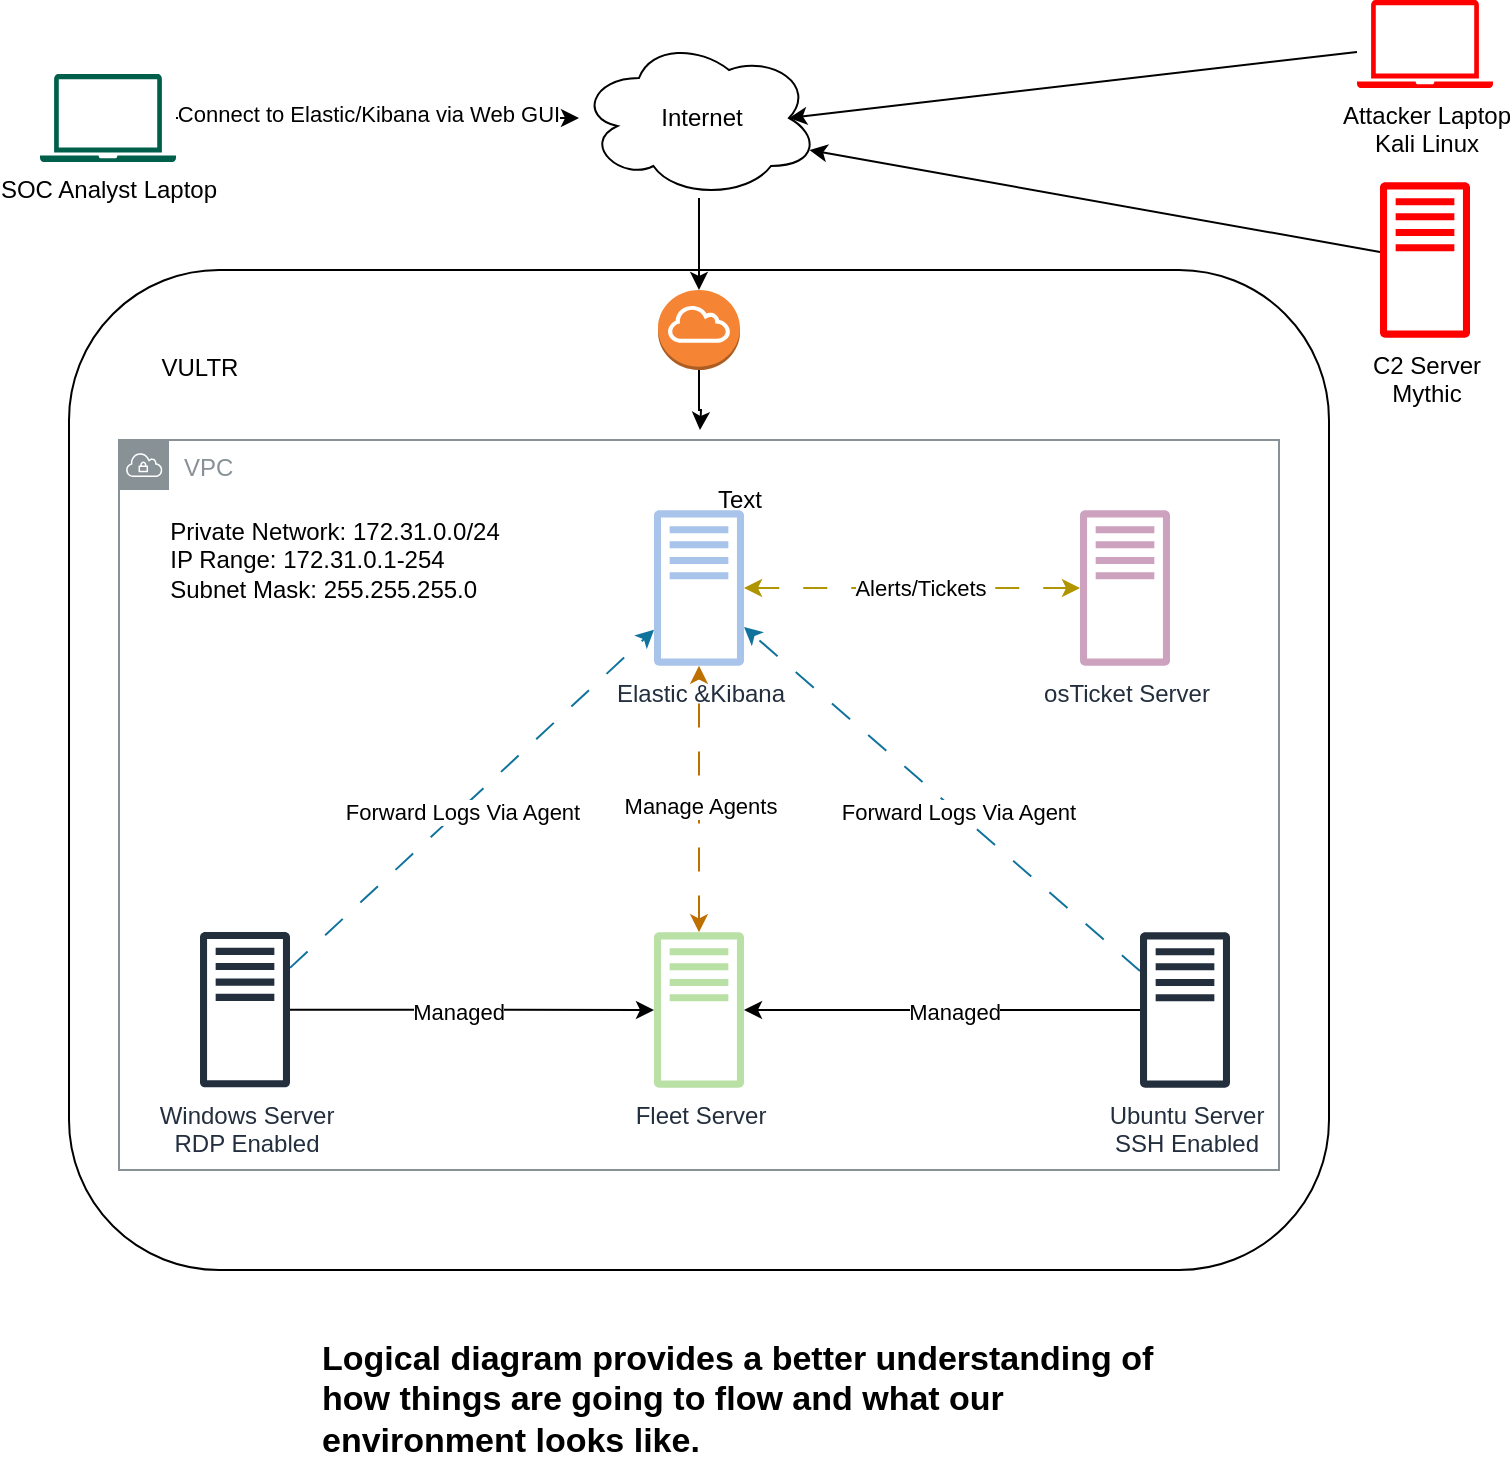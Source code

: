 <mxfile version="24.7.10">
  <diagram name="Page-1" id="LHdrXskJMCQ-rGoqfWj5">
    <mxGraphModel dx="1434" dy="794" grid="0" gridSize="10" guides="1" tooltips="1" connect="1" arrows="1" fold="1" page="1" pageScale="1" pageWidth="850" pageHeight="1100" math="0" shadow="0">
      <root>
        <mxCell id="0" />
        <mxCell id="1" parent="0" />
        <mxCell id="RokHzbXK8KdU9gQBQNfr-11" value="" style="rounded=1;whiteSpace=wrap;html=1;" vertex="1" parent="1">
          <mxGeometry x="84.5" y="180" width="630" height="500" as="geometry" />
        </mxCell>
        <mxCell id="RokHzbXK8KdU9gQBQNfr-13" value="VPC" style="sketch=0;outlineConnect=0;gradientColor=none;html=1;whiteSpace=wrap;fontSize=12;fontStyle=0;shape=mxgraph.aws4.group;grIcon=mxgraph.aws4.group_vpc;strokeColor=#879196;fillColor=none;verticalAlign=top;align=left;spacingLeft=30;fontColor=#879196;dashed=0;" vertex="1" parent="1">
          <mxGeometry x="109.5" y="265" width="580" height="365" as="geometry" />
        </mxCell>
        <mxCell id="RokHzbXK8KdU9gQBQNfr-20" style="edgeStyle=orthogonalEdgeStyle;rounded=0;orthogonalLoop=1;jettySize=auto;html=1;startArrow=classic;startFill=1;fillColor=#f0a30a;strokeColor=#BD7000;dashed=1;dashPattern=12 12;" edge="1" parent="1" source="RokHzbXK8KdU9gQBQNfr-1" target="RokHzbXK8KdU9gQBQNfr-4">
          <mxGeometry relative="1" as="geometry" />
        </mxCell>
        <mxCell id="RokHzbXK8KdU9gQBQNfr-23" value="Manage Agents" style="edgeLabel;html=1;align=center;verticalAlign=middle;resizable=0;points=[];" vertex="1" connectable="0" parent="RokHzbXK8KdU9gQBQNfr-20">
          <mxGeometry x="-0.052" y="1" relative="1" as="geometry">
            <mxPoint x="1" as="offset" />
          </mxGeometry>
        </mxCell>
        <mxCell id="RokHzbXK8KdU9gQBQNfr-1" value="Fleet Server" style="sketch=0;outlineConnect=0;fontColor=#232F3E;gradientColor=none;fillColor=#B9E0A5;strokeColor=none;dashed=0;verticalLabelPosition=bottom;verticalAlign=top;align=center;html=1;fontSize=12;fontStyle=0;aspect=fixed;pointerEvents=1;shape=mxgraph.aws4.traditional_server;" vertex="1" parent="1">
          <mxGeometry x="377" y="511" width="45" height="78" as="geometry" />
        </mxCell>
        <mxCell id="RokHzbXK8KdU9gQBQNfr-21" style="edgeStyle=orthogonalEdgeStyle;rounded=0;orthogonalLoop=1;jettySize=auto;html=1;startArrow=classic;startFill=1;fillColor=#e3c800;strokeColor=#B09500;dashed=1;dashPattern=12 12;" edge="1" parent="1" source="RokHzbXK8KdU9gQBQNfr-2" target="RokHzbXK8KdU9gQBQNfr-4">
          <mxGeometry relative="1" as="geometry" />
        </mxCell>
        <mxCell id="RokHzbXK8KdU9gQBQNfr-22" value="Alerts/Tickets" style="edgeLabel;html=1;align=center;verticalAlign=middle;resizable=0;points=[];" vertex="1" connectable="0" parent="RokHzbXK8KdU9gQBQNfr-21">
          <mxGeometry x="-0.048" relative="1" as="geometry">
            <mxPoint as="offset" />
          </mxGeometry>
        </mxCell>
        <mxCell id="RokHzbXK8KdU9gQBQNfr-2" value="osTicket Server" style="sketch=0;outlineConnect=0;fontColor=#232F3E;gradientColor=none;fillColor=#CDA2BE;strokeColor=none;dashed=0;verticalLabelPosition=bottom;verticalAlign=top;align=center;html=1;fontSize=12;fontStyle=0;aspect=fixed;pointerEvents=1;shape=mxgraph.aws4.traditional_server;" vertex="1" parent="1">
          <mxGeometry x="590" y="300" width="45" height="78" as="geometry" />
        </mxCell>
        <mxCell id="RokHzbXK8KdU9gQBQNfr-14" style="edgeStyle=orthogonalEdgeStyle;rounded=0;orthogonalLoop=1;jettySize=auto;html=1;" edge="1" parent="1" source="RokHzbXK8KdU9gQBQNfr-3" target="RokHzbXK8KdU9gQBQNfr-1">
          <mxGeometry relative="1" as="geometry" />
        </mxCell>
        <mxCell id="RokHzbXK8KdU9gQBQNfr-16" value="Managed" style="edgeLabel;html=1;align=center;verticalAlign=middle;resizable=0;points=[];" vertex="1" connectable="0" parent="RokHzbXK8KdU9gQBQNfr-14">
          <mxGeometry x="-0.079" y="-1" relative="1" as="geometry">
            <mxPoint as="offset" />
          </mxGeometry>
        </mxCell>
        <mxCell id="RokHzbXK8KdU9gQBQNfr-26" style="rounded=0;orthogonalLoop=1;jettySize=auto;html=1;fillColor=#b1ddf0;strokeColor=#10739e;dashed=1;dashPattern=12 12;" edge="1" parent="1" source="RokHzbXK8KdU9gQBQNfr-3" target="RokHzbXK8KdU9gQBQNfr-4">
          <mxGeometry relative="1" as="geometry" />
        </mxCell>
        <mxCell id="RokHzbXK8KdU9gQBQNfr-28" value="Forward Logs Via Agent" style="edgeLabel;html=1;align=center;verticalAlign=middle;resizable=0;points=[];" vertex="1" connectable="0" parent="RokHzbXK8KdU9gQBQNfr-26">
          <mxGeometry x="-0.061" y="-1" relative="1" as="geometry">
            <mxPoint as="offset" />
          </mxGeometry>
        </mxCell>
        <mxCell id="RokHzbXK8KdU9gQBQNfr-3" value="&lt;div&gt;Windows Server&lt;/div&gt;&lt;div&gt;RDP Enabled&lt;/div&gt;&lt;div&gt;&lt;br/&gt;&lt;/div&gt;" style="sketch=0;outlineConnect=0;fontColor=#232F3E;gradientColor=none;fillColor=#232F3D;strokeColor=none;dashed=0;verticalLabelPosition=bottom;verticalAlign=top;align=center;html=1;fontSize=12;fontStyle=0;aspect=fixed;pointerEvents=1;shape=mxgraph.aws4.traditional_server;" vertex="1" parent="1">
          <mxGeometry x="150" y="510.84" width="45" height="78" as="geometry" />
        </mxCell>
        <mxCell id="RokHzbXK8KdU9gQBQNfr-4" value="Elastic &amp;amp;Kibana" style="sketch=0;outlineConnect=0;fontColor=#232F3E;gradientColor=none;fillColor=#A9C4EB;strokeColor=none;dashed=0;verticalLabelPosition=bottom;verticalAlign=top;align=center;html=1;fontSize=12;fontStyle=0;aspect=fixed;pointerEvents=1;shape=mxgraph.aws4.traditional_server;" vertex="1" parent="1">
          <mxGeometry x="377" y="300" width="45" height="78" as="geometry" />
        </mxCell>
        <mxCell id="RokHzbXK8KdU9gQBQNfr-15" style="edgeStyle=orthogonalEdgeStyle;rounded=0;orthogonalLoop=1;jettySize=auto;html=1;" edge="1" parent="1" source="RokHzbXK8KdU9gQBQNfr-5" target="RokHzbXK8KdU9gQBQNfr-1">
          <mxGeometry relative="1" as="geometry" />
        </mxCell>
        <mxCell id="RokHzbXK8KdU9gQBQNfr-18" value="Managed" style="edgeLabel;html=1;align=center;verticalAlign=middle;resizable=0;points=[];" vertex="1" connectable="0" parent="RokHzbXK8KdU9gQBQNfr-15">
          <mxGeometry x="-0.059" y="1" relative="1" as="geometry">
            <mxPoint as="offset" />
          </mxGeometry>
        </mxCell>
        <mxCell id="RokHzbXK8KdU9gQBQNfr-27" style="rounded=0;orthogonalLoop=1;jettySize=auto;html=1;fillColor=#b1ddf0;strokeColor=#10739e;dashed=1;dashPattern=12 12;" edge="1" parent="1" source="RokHzbXK8KdU9gQBQNfr-5" target="RokHzbXK8KdU9gQBQNfr-4">
          <mxGeometry relative="1" as="geometry" />
        </mxCell>
        <mxCell id="RokHzbXK8KdU9gQBQNfr-29" value="Forward Logs Via Agent" style="edgeLabel;html=1;align=center;verticalAlign=middle;resizable=0;points=[];" vertex="1" connectable="0" parent="RokHzbXK8KdU9gQBQNfr-27">
          <mxGeometry x="-0.078" relative="1" as="geometry">
            <mxPoint as="offset" />
          </mxGeometry>
        </mxCell>
        <mxCell id="RokHzbXK8KdU9gQBQNfr-5" value="&lt;div&gt;Ubuntu Server&lt;/div&gt;&lt;div&gt;SSH Enabled&lt;br&gt;&lt;/div&gt;" style="sketch=0;outlineConnect=0;fontColor=#232F3E;gradientColor=none;fillColor=#232F3D;strokeColor=none;dashed=0;verticalLabelPosition=bottom;verticalAlign=top;align=center;html=1;fontSize=12;fontStyle=0;aspect=fixed;pointerEvents=1;shape=mxgraph.aws4.traditional_server;" vertex="1" parent="1">
          <mxGeometry x="620" y="511" width="45" height="78" as="geometry" />
        </mxCell>
        <mxCell id="RokHzbXK8KdU9gQBQNfr-6" value="&lt;div&gt;&lt;font color=&quot;#000000&quot;&gt;C2 Server&lt;/font&gt;&lt;/div&gt;&lt;div&gt;&lt;font color=&quot;#000000&quot;&gt;Mythic&lt;/font&gt;&lt;/div&gt;" style="sketch=0;outlineConnect=0;fillColor=#FF0000;strokeColor=#6F0000;dashed=0;verticalLabelPosition=bottom;verticalAlign=top;align=center;html=1;fontSize=12;fontStyle=0;aspect=fixed;pointerEvents=1;shape=mxgraph.aws4.traditional_server;fontColor=#ffffff;fillStyle=auto;" vertex="1" parent="1">
          <mxGeometry x="740" y="136" width="45" height="78" as="geometry" />
        </mxCell>
        <mxCell id="RokHzbXK8KdU9gQBQNfr-31" value="" style="edgeStyle=orthogonalEdgeStyle;rounded=0;orthogonalLoop=1;jettySize=auto;html=1;" edge="1" parent="1" source="RokHzbXK8KdU9gQBQNfr-7" target="RokHzbXK8KdU9gQBQNfr-8">
          <mxGeometry relative="1" as="geometry" />
        </mxCell>
        <mxCell id="RokHzbXK8KdU9gQBQNfr-7" value="" style="ellipse;shape=cloud;whiteSpace=wrap;html=1;" vertex="1" parent="1">
          <mxGeometry x="339.5" y="64" width="120" height="80" as="geometry" />
        </mxCell>
        <mxCell id="RokHzbXK8KdU9gQBQNfr-33" value="" style="edgeStyle=orthogonalEdgeStyle;rounded=0;orthogonalLoop=1;jettySize=auto;html=1;" edge="1" parent="1" source="RokHzbXK8KdU9gQBQNfr-8">
          <mxGeometry relative="1" as="geometry">
            <mxPoint x="400" y="260" as="targetPoint" />
          </mxGeometry>
        </mxCell>
        <mxCell id="RokHzbXK8KdU9gQBQNfr-8" value="" style="outlineConnect=0;dashed=0;verticalLabelPosition=bottom;verticalAlign=top;align=center;html=1;shape=mxgraph.aws3.internet_gateway;fillColor=#F58534;gradientColor=none;" vertex="1" parent="1">
          <mxGeometry x="379" y="190" width="41" height="40" as="geometry" />
        </mxCell>
        <mxCell id="RokHzbXK8KdU9gQBQNfr-36" style="edgeStyle=orthogonalEdgeStyle;rounded=0;orthogonalLoop=1;jettySize=auto;html=1;" edge="1" parent="1" source="RokHzbXK8KdU9gQBQNfr-9" target="RokHzbXK8KdU9gQBQNfr-7">
          <mxGeometry relative="1" as="geometry" />
        </mxCell>
        <mxCell id="RokHzbXK8KdU9gQBQNfr-37" value="Connect to Elastic/Kibana via Web GUI" style="edgeLabel;html=1;align=center;verticalAlign=middle;resizable=0;points=[];" vertex="1" connectable="0" parent="RokHzbXK8KdU9gQBQNfr-36">
          <mxGeometry x="0.109" y="2" relative="1" as="geometry">
            <mxPoint x="-16" as="offset" />
          </mxGeometry>
        </mxCell>
        <mxCell id="RokHzbXK8KdU9gQBQNfr-9" value="SOC Analyst Laptop" style="sketch=0;pointerEvents=1;shadow=0;dashed=0;html=1;strokeColor=none;fillColor=#005F4B;labelPosition=center;verticalLabelPosition=bottom;verticalAlign=top;align=center;outlineConnect=0;shape=mxgraph.veeam2.laptop;" vertex="1" parent="1">
          <mxGeometry x="70" y="82" width="68" height="44" as="geometry" />
        </mxCell>
        <mxCell id="RokHzbXK8KdU9gQBQNfr-10" value="&lt;div&gt;Attacker Laptop&lt;/div&gt;&lt;div&gt;Kali Linux&lt;br&gt;&lt;/div&gt;" style="sketch=0;pointerEvents=1;shadow=0;dashed=0;html=1;strokeColor=none;fillColor=#FF0000;labelPosition=center;verticalLabelPosition=bottom;verticalAlign=top;align=center;outlineConnect=0;shape=mxgraph.veeam2.laptop;" vertex="1" parent="1">
          <mxGeometry x="728.5" y="45" width="68" height="44" as="geometry" />
        </mxCell>
        <mxCell id="RokHzbXK8KdU9gQBQNfr-12" value="VULTR" style="text;html=1;align=center;verticalAlign=middle;whiteSpace=wrap;rounded=0;" vertex="1" parent="1">
          <mxGeometry x="120" y="214" width="60" height="30" as="geometry" />
        </mxCell>
        <mxCell id="RokHzbXK8KdU9gQBQNfr-30" value="&lt;div align=&quot;left&quot;&gt;Private Network: 172.31.0.0/24&lt;/div&gt;&lt;div align=&quot;left&quot;&gt;IP Range: 172.31.0.1-254&lt;/div&gt;&lt;div align=&quot;left&quot;&gt;Subnet Mask: 255.255.255.0&lt;br&gt;&lt;/div&gt;" style="text;html=1;align=center;verticalAlign=middle;whiteSpace=wrap;rounded=0;" vertex="1" parent="1">
          <mxGeometry x="120" y="310" width="195" height="30" as="geometry" />
        </mxCell>
        <mxCell id="RokHzbXK8KdU9gQBQNfr-34" value="Text" style="text;html=1;align=center;verticalAlign=middle;whiteSpace=wrap;rounded=0;" vertex="1" parent="1">
          <mxGeometry x="390" y="280" width="60" height="30" as="geometry" />
        </mxCell>
        <mxCell id="RokHzbXK8KdU9gQBQNfr-35" value="Internet" style="text;html=1;align=center;verticalAlign=middle;whiteSpace=wrap;rounded=0;" vertex="1" parent="1">
          <mxGeometry x="370.5" y="89" width="60" height="30" as="geometry" />
        </mxCell>
        <mxCell id="RokHzbXK8KdU9gQBQNfr-39" style="rounded=0;orthogonalLoop=1;jettySize=auto;html=1;entryX=0.875;entryY=0.5;entryDx=0;entryDy=0;entryPerimeter=0;" edge="1" parent="1" source="RokHzbXK8KdU9gQBQNfr-10" target="RokHzbXK8KdU9gQBQNfr-7">
          <mxGeometry relative="1" as="geometry" />
        </mxCell>
        <mxCell id="RokHzbXK8KdU9gQBQNfr-40" style="rounded=0;orthogonalLoop=1;jettySize=auto;html=1;entryX=0.96;entryY=0.7;entryDx=0;entryDy=0;entryPerimeter=0;" edge="1" parent="1" source="RokHzbXK8KdU9gQBQNfr-6" target="RokHzbXK8KdU9gQBQNfr-7">
          <mxGeometry relative="1" as="geometry" />
        </mxCell>
        <mxCell id="RokHzbXK8KdU9gQBQNfr-41" value="&lt;div align=&quot;left&quot;&gt;&lt;b&gt;&lt;font style=&quot;font-size: 17px;&quot;&gt;Logical diagram provides a better understanding of how things are going to flow and what our environment looks like.&lt;/font&gt;&lt;/b&gt;&lt;br&gt;&lt;/div&gt;" style="text;html=1;align=center;verticalAlign=middle;whiteSpace=wrap;rounded=0;" vertex="1" parent="1">
          <mxGeometry x="210" y="730" width="430" height="30" as="geometry" />
        </mxCell>
      </root>
    </mxGraphModel>
  </diagram>
</mxfile>
